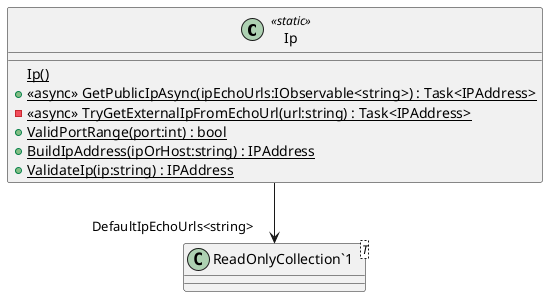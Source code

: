 @startuml
class Ip <<static>> {
    {static} Ip()
    + {static} <<async>> GetPublicIpAsync(ipEchoUrls:IObservable<string>) : Task<IPAddress>
    - {static} <<async>> TryGetExternalIpFromEchoUrl(url:string) : Task<IPAddress>
    + {static} ValidPortRange(port:int) : bool
    + {static} BuildIpAddress(ipOrHost:string) : IPAddress
    + {static} ValidateIp(ip:string) : IPAddress
}
class "ReadOnlyCollection`1"<T> {
}
Ip --> "DefaultIpEchoUrls<string>" "ReadOnlyCollection`1"
@enduml
